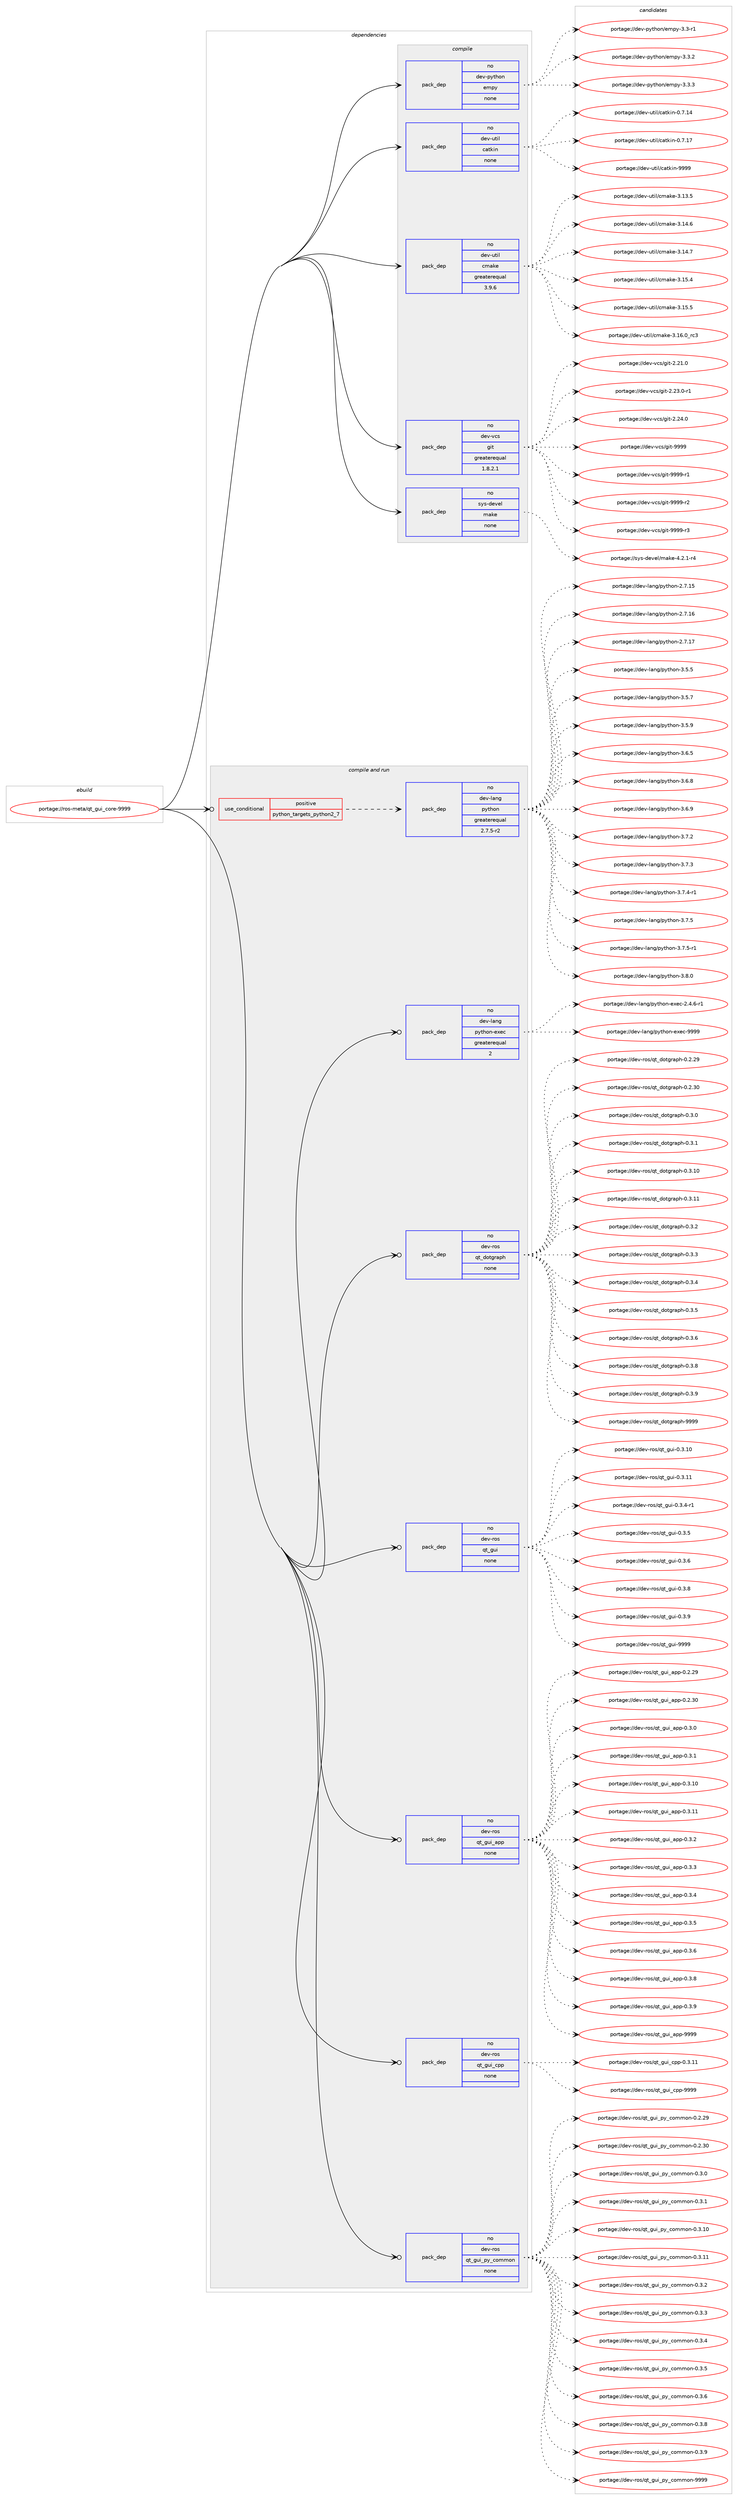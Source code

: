 digraph prolog {

# *************
# Graph options
# *************

newrank=true;
concentrate=true;
compound=true;
graph [rankdir=LR,fontname=Helvetica,fontsize=10,ranksep=1.5];#, ranksep=2.5, nodesep=0.2];
edge  [arrowhead=vee];
node  [fontname=Helvetica,fontsize=10];

# **********
# The ebuild
# **********

subgraph cluster_leftcol {
color=gray;
rank=same;
label=<<i>ebuild</i>>;
id [label="portage://ros-meta/qt_gui_core-9999", color=red, width=4, href="../ros-meta/qt_gui_core-9999.svg"];
}

# ****************
# The dependencies
# ****************

subgraph cluster_midcol {
color=gray;
label=<<i>dependencies</i>>;
subgraph cluster_compile {
fillcolor="#eeeeee";
style=filled;
label=<<i>compile</i>>;
subgraph pack279303 {
dependency380632 [label=<<TABLE BORDER="0" CELLBORDER="1" CELLSPACING="0" CELLPADDING="4" WIDTH="220"><TR><TD ROWSPAN="6" CELLPADDING="30">pack_dep</TD></TR><TR><TD WIDTH="110">no</TD></TR><TR><TD>dev-python</TD></TR><TR><TD>empy</TD></TR><TR><TD>none</TD></TR><TR><TD></TD></TR></TABLE>>, shape=none, color=blue];
}
id:e -> dependency380632:w [weight=20,style="solid",arrowhead="vee"];
subgraph pack279304 {
dependency380633 [label=<<TABLE BORDER="0" CELLBORDER="1" CELLSPACING="0" CELLPADDING="4" WIDTH="220"><TR><TD ROWSPAN="6" CELLPADDING="30">pack_dep</TD></TR><TR><TD WIDTH="110">no</TD></TR><TR><TD>dev-util</TD></TR><TR><TD>catkin</TD></TR><TR><TD>none</TD></TR><TR><TD></TD></TR></TABLE>>, shape=none, color=blue];
}
id:e -> dependency380633:w [weight=20,style="solid",arrowhead="vee"];
subgraph pack279305 {
dependency380634 [label=<<TABLE BORDER="0" CELLBORDER="1" CELLSPACING="0" CELLPADDING="4" WIDTH="220"><TR><TD ROWSPAN="6" CELLPADDING="30">pack_dep</TD></TR><TR><TD WIDTH="110">no</TD></TR><TR><TD>dev-util</TD></TR><TR><TD>cmake</TD></TR><TR><TD>greaterequal</TD></TR><TR><TD>3.9.6</TD></TR></TABLE>>, shape=none, color=blue];
}
id:e -> dependency380634:w [weight=20,style="solid",arrowhead="vee"];
subgraph pack279306 {
dependency380635 [label=<<TABLE BORDER="0" CELLBORDER="1" CELLSPACING="0" CELLPADDING="4" WIDTH="220"><TR><TD ROWSPAN="6" CELLPADDING="30">pack_dep</TD></TR><TR><TD WIDTH="110">no</TD></TR><TR><TD>dev-vcs</TD></TR><TR><TD>git</TD></TR><TR><TD>greaterequal</TD></TR><TR><TD>1.8.2.1</TD></TR></TABLE>>, shape=none, color=blue];
}
id:e -> dependency380635:w [weight=20,style="solid",arrowhead="vee"];
subgraph pack279307 {
dependency380636 [label=<<TABLE BORDER="0" CELLBORDER="1" CELLSPACING="0" CELLPADDING="4" WIDTH="220"><TR><TD ROWSPAN="6" CELLPADDING="30">pack_dep</TD></TR><TR><TD WIDTH="110">no</TD></TR><TR><TD>sys-devel</TD></TR><TR><TD>make</TD></TR><TR><TD>none</TD></TR><TR><TD></TD></TR></TABLE>>, shape=none, color=blue];
}
id:e -> dependency380636:w [weight=20,style="solid",arrowhead="vee"];
}
subgraph cluster_compileandrun {
fillcolor="#eeeeee";
style=filled;
label=<<i>compile and run</i>>;
subgraph cond94911 {
dependency380637 [label=<<TABLE BORDER="0" CELLBORDER="1" CELLSPACING="0" CELLPADDING="4"><TR><TD ROWSPAN="3" CELLPADDING="10">use_conditional</TD></TR><TR><TD>positive</TD></TR><TR><TD>python_targets_python2_7</TD></TR></TABLE>>, shape=none, color=red];
subgraph pack279308 {
dependency380638 [label=<<TABLE BORDER="0" CELLBORDER="1" CELLSPACING="0" CELLPADDING="4" WIDTH="220"><TR><TD ROWSPAN="6" CELLPADDING="30">pack_dep</TD></TR><TR><TD WIDTH="110">no</TD></TR><TR><TD>dev-lang</TD></TR><TR><TD>python</TD></TR><TR><TD>greaterequal</TD></TR><TR><TD>2.7.5-r2</TD></TR></TABLE>>, shape=none, color=blue];
}
dependency380637:e -> dependency380638:w [weight=20,style="dashed",arrowhead="vee"];
}
id:e -> dependency380637:w [weight=20,style="solid",arrowhead="odotvee"];
subgraph pack279309 {
dependency380639 [label=<<TABLE BORDER="0" CELLBORDER="1" CELLSPACING="0" CELLPADDING="4" WIDTH="220"><TR><TD ROWSPAN="6" CELLPADDING="30">pack_dep</TD></TR><TR><TD WIDTH="110">no</TD></TR><TR><TD>dev-lang</TD></TR><TR><TD>python-exec</TD></TR><TR><TD>greaterequal</TD></TR><TR><TD>2</TD></TR></TABLE>>, shape=none, color=blue];
}
id:e -> dependency380639:w [weight=20,style="solid",arrowhead="odotvee"];
subgraph pack279310 {
dependency380640 [label=<<TABLE BORDER="0" CELLBORDER="1" CELLSPACING="0" CELLPADDING="4" WIDTH="220"><TR><TD ROWSPAN="6" CELLPADDING="30">pack_dep</TD></TR><TR><TD WIDTH="110">no</TD></TR><TR><TD>dev-ros</TD></TR><TR><TD>qt_dotgraph</TD></TR><TR><TD>none</TD></TR><TR><TD></TD></TR></TABLE>>, shape=none, color=blue];
}
id:e -> dependency380640:w [weight=20,style="solid",arrowhead="odotvee"];
subgraph pack279311 {
dependency380641 [label=<<TABLE BORDER="0" CELLBORDER="1" CELLSPACING="0" CELLPADDING="4" WIDTH="220"><TR><TD ROWSPAN="6" CELLPADDING="30">pack_dep</TD></TR><TR><TD WIDTH="110">no</TD></TR><TR><TD>dev-ros</TD></TR><TR><TD>qt_gui</TD></TR><TR><TD>none</TD></TR><TR><TD></TD></TR></TABLE>>, shape=none, color=blue];
}
id:e -> dependency380641:w [weight=20,style="solid",arrowhead="odotvee"];
subgraph pack279312 {
dependency380642 [label=<<TABLE BORDER="0" CELLBORDER="1" CELLSPACING="0" CELLPADDING="4" WIDTH="220"><TR><TD ROWSPAN="6" CELLPADDING="30">pack_dep</TD></TR><TR><TD WIDTH="110">no</TD></TR><TR><TD>dev-ros</TD></TR><TR><TD>qt_gui_app</TD></TR><TR><TD>none</TD></TR><TR><TD></TD></TR></TABLE>>, shape=none, color=blue];
}
id:e -> dependency380642:w [weight=20,style="solid",arrowhead="odotvee"];
subgraph pack279313 {
dependency380643 [label=<<TABLE BORDER="0" CELLBORDER="1" CELLSPACING="0" CELLPADDING="4" WIDTH="220"><TR><TD ROWSPAN="6" CELLPADDING="30">pack_dep</TD></TR><TR><TD WIDTH="110">no</TD></TR><TR><TD>dev-ros</TD></TR><TR><TD>qt_gui_cpp</TD></TR><TR><TD>none</TD></TR><TR><TD></TD></TR></TABLE>>, shape=none, color=blue];
}
id:e -> dependency380643:w [weight=20,style="solid",arrowhead="odotvee"];
subgraph pack279314 {
dependency380644 [label=<<TABLE BORDER="0" CELLBORDER="1" CELLSPACING="0" CELLPADDING="4" WIDTH="220"><TR><TD ROWSPAN="6" CELLPADDING="30">pack_dep</TD></TR><TR><TD WIDTH="110">no</TD></TR><TR><TD>dev-ros</TD></TR><TR><TD>qt_gui_py_common</TD></TR><TR><TD>none</TD></TR><TR><TD></TD></TR></TABLE>>, shape=none, color=blue];
}
id:e -> dependency380644:w [weight=20,style="solid",arrowhead="odotvee"];
}
subgraph cluster_run {
fillcolor="#eeeeee";
style=filled;
label=<<i>run</i>>;
}
}

# **************
# The candidates
# **************

subgraph cluster_choices {
rank=same;
color=gray;
label=<<i>candidates</i>>;

subgraph choice279303 {
color=black;
nodesep=1;
choiceportage1001011184511212111610411111047101109112121455146514511449 [label="portage://dev-python/empy-3.3-r1", color=red, width=4,href="../dev-python/empy-3.3-r1.svg"];
choiceportage1001011184511212111610411111047101109112121455146514650 [label="portage://dev-python/empy-3.3.2", color=red, width=4,href="../dev-python/empy-3.3.2.svg"];
choiceportage1001011184511212111610411111047101109112121455146514651 [label="portage://dev-python/empy-3.3.3", color=red, width=4,href="../dev-python/empy-3.3.3.svg"];
dependency380632:e -> choiceportage1001011184511212111610411111047101109112121455146514511449:w [style=dotted,weight="100"];
dependency380632:e -> choiceportage1001011184511212111610411111047101109112121455146514650:w [style=dotted,weight="100"];
dependency380632:e -> choiceportage1001011184511212111610411111047101109112121455146514651:w [style=dotted,weight="100"];
}
subgraph choice279304 {
color=black;
nodesep=1;
choiceportage1001011184511711610510847999711610710511045484655464952 [label="portage://dev-util/catkin-0.7.14", color=red, width=4,href="../dev-util/catkin-0.7.14.svg"];
choiceportage1001011184511711610510847999711610710511045484655464955 [label="portage://dev-util/catkin-0.7.17", color=red, width=4,href="../dev-util/catkin-0.7.17.svg"];
choiceportage100101118451171161051084799971161071051104557575757 [label="portage://dev-util/catkin-9999", color=red, width=4,href="../dev-util/catkin-9999.svg"];
dependency380633:e -> choiceportage1001011184511711610510847999711610710511045484655464952:w [style=dotted,weight="100"];
dependency380633:e -> choiceportage1001011184511711610510847999711610710511045484655464955:w [style=dotted,weight="100"];
dependency380633:e -> choiceportage100101118451171161051084799971161071051104557575757:w [style=dotted,weight="100"];
}
subgraph choice279305 {
color=black;
nodesep=1;
choiceportage1001011184511711610510847991099710710145514649514653 [label="portage://dev-util/cmake-3.13.5", color=red, width=4,href="../dev-util/cmake-3.13.5.svg"];
choiceportage1001011184511711610510847991099710710145514649524654 [label="portage://dev-util/cmake-3.14.6", color=red, width=4,href="../dev-util/cmake-3.14.6.svg"];
choiceportage1001011184511711610510847991099710710145514649524655 [label="portage://dev-util/cmake-3.14.7", color=red, width=4,href="../dev-util/cmake-3.14.7.svg"];
choiceportage1001011184511711610510847991099710710145514649534652 [label="portage://dev-util/cmake-3.15.4", color=red, width=4,href="../dev-util/cmake-3.15.4.svg"];
choiceportage1001011184511711610510847991099710710145514649534653 [label="portage://dev-util/cmake-3.15.5", color=red, width=4,href="../dev-util/cmake-3.15.5.svg"];
choiceportage1001011184511711610510847991099710710145514649544648951149951 [label="portage://dev-util/cmake-3.16.0_rc3", color=red, width=4,href="../dev-util/cmake-3.16.0_rc3.svg"];
dependency380634:e -> choiceportage1001011184511711610510847991099710710145514649514653:w [style=dotted,weight="100"];
dependency380634:e -> choiceportage1001011184511711610510847991099710710145514649524654:w [style=dotted,weight="100"];
dependency380634:e -> choiceportage1001011184511711610510847991099710710145514649524655:w [style=dotted,weight="100"];
dependency380634:e -> choiceportage1001011184511711610510847991099710710145514649534652:w [style=dotted,weight="100"];
dependency380634:e -> choiceportage1001011184511711610510847991099710710145514649534653:w [style=dotted,weight="100"];
dependency380634:e -> choiceportage1001011184511711610510847991099710710145514649544648951149951:w [style=dotted,weight="100"];
}
subgraph choice279306 {
color=black;
nodesep=1;
choiceportage10010111845118991154710310511645504650494648 [label="portage://dev-vcs/git-2.21.0", color=red, width=4,href="../dev-vcs/git-2.21.0.svg"];
choiceportage100101118451189911547103105116455046505146484511449 [label="portage://dev-vcs/git-2.23.0-r1", color=red, width=4,href="../dev-vcs/git-2.23.0-r1.svg"];
choiceportage10010111845118991154710310511645504650524648 [label="portage://dev-vcs/git-2.24.0", color=red, width=4,href="../dev-vcs/git-2.24.0.svg"];
choiceportage1001011184511899115471031051164557575757 [label="portage://dev-vcs/git-9999", color=red, width=4,href="../dev-vcs/git-9999.svg"];
choiceportage10010111845118991154710310511645575757574511449 [label="portage://dev-vcs/git-9999-r1", color=red, width=4,href="../dev-vcs/git-9999-r1.svg"];
choiceportage10010111845118991154710310511645575757574511450 [label="portage://dev-vcs/git-9999-r2", color=red, width=4,href="../dev-vcs/git-9999-r2.svg"];
choiceportage10010111845118991154710310511645575757574511451 [label="portage://dev-vcs/git-9999-r3", color=red, width=4,href="../dev-vcs/git-9999-r3.svg"];
dependency380635:e -> choiceportage10010111845118991154710310511645504650494648:w [style=dotted,weight="100"];
dependency380635:e -> choiceportage100101118451189911547103105116455046505146484511449:w [style=dotted,weight="100"];
dependency380635:e -> choiceportage10010111845118991154710310511645504650524648:w [style=dotted,weight="100"];
dependency380635:e -> choiceportage1001011184511899115471031051164557575757:w [style=dotted,weight="100"];
dependency380635:e -> choiceportage10010111845118991154710310511645575757574511449:w [style=dotted,weight="100"];
dependency380635:e -> choiceportage10010111845118991154710310511645575757574511450:w [style=dotted,weight="100"];
dependency380635:e -> choiceportage10010111845118991154710310511645575757574511451:w [style=dotted,weight="100"];
}
subgraph choice279307 {
color=black;
nodesep=1;
choiceportage1151211154510010111810110847109971071014552465046494511452 [label="portage://sys-devel/make-4.2.1-r4", color=red, width=4,href="../sys-devel/make-4.2.1-r4.svg"];
dependency380636:e -> choiceportage1151211154510010111810110847109971071014552465046494511452:w [style=dotted,weight="100"];
}
subgraph choice279308 {
color=black;
nodesep=1;
choiceportage10010111845108971101034711212111610411111045504655464953 [label="portage://dev-lang/python-2.7.15", color=red, width=4,href="../dev-lang/python-2.7.15.svg"];
choiceportage10010111845108971101034711212111610411111045504655464954 [label="portage://dev-lang/python-2.7.16", color=red, width=4,href="../dev-lang/python-2.7.16.svg"];
choiceportage10010111845108971101034711212111610411111045504655464955 [label="portage://dev-lang/python-2.7.17", color=red, width=4,href="../dev-lang/python-2.7.17.svg"];
choiceportage100101118451089711010347112121116104111110455146534653 [label="portage://dev-lang/python-3.5.5", color=red, width=4,href="../dev-lang/python-3.5.5.svg"];
choiceportage100101118451089711010347112121116104111110455146534655 [label="portage://dev-lang/python-3.5.7", color=red, width=4,href="../dev-lang/python-3.5.7.svg"];
choiceportage100101118451089711010347112121116104111110455146534657 [label="portage://dev-lang/python-3.5.9", color=red, width=4,href="../dev-lang/python-3.5.9.svg"];
choiceportage100101118451089711010347112121116104111110455146544653 [label="portage://dev-lang/python-3.6.5", color=red, width=4,href="../dev-lang/python-3.6.5.svg"];
choiceportage100101118451089711010347112121116104111110455146544656 [label="portage://dev-lang/python-3.6.8", color=red, width=4,href="../dev-lang/python-3.6.8.svg"];
choiceportage100101118451089711010347112121116104111110455146544657 [label="portage://dev-lang/python-3.6.9", color=red, width=4,href="../dev-lang/python-3.6.9.svg"];
choiceportage100101118451089711010347112121116104111110455146554650 [label="portage://dev-lang/python-3.7.2", color=red, width=4,href="../dev-lang/python-3.7.2.svg"];
choiceportage100101118451089711010347112121116104111110455146554651 [label="portage://dev-lang/python-3.7.3", color=red, width=4,href="../dev-lang/python-3.7.3.svg"];
choiceportage1001011184510897110103471121211161041111104551465546524511449 [label="portage://dev-lang/python-3.7.4-r1", color=red, width=4,href="../dev-lang/python-3.7.4-r1.svg"];
choiceportage100101118451089711010347112121116104111110455146554653 [label="portage://dev-lang/python-3.7.5", color=red, width=4,href="../dev-lang/python-3.7.5.svg"];
choiceportage1001011184510897110103471121211161041111104551465546534511449 [label="portage://dev-lang/python-3.7.5-r1", color=red, width=4,href="../dev-lang/python-3.7.5-r1.svg"];
choiceportage100101118451089711010347112121116104111110455146564648 [label="portage://dev-lang/python-3.8.0", color=red, width=4,href="../dev-lang/python-3.8.0.svg"];
dependency380638:e -> choiceportage10010111845108971101034711212111610411111045504655464953:w [style=dotted,weight="100"];
dependency380638:e -> choiceportage10010111845108971101034711212111610411111045504655464954:w [style=dotted,weight="100"];
dependency380638:e -> choiceportage10010111845108971101034711212111610411111045504655464955:w [style=dotted,weight="100"];
dependency380638:e -> choiceportage100101118451089711010347112121116104111110455146534653:w [style=dotted,weight="100"];
dependency380638:e -> choiceportage100101118451089711010347112121116104111110455146534655:w [style=dotted,weight="100"];
dependency380638:e -> choiceportage100101118451089711010347112121116104111110455146534657:w [style=dotted,weight="100"];
dependency380638:e -> choiceportage100101118451089711010347112121116104111110455146544653:w [style=dotted,weight="100"];
dependency380638:e -> choiceportage100101118451089711010347112121116104111110455146544656:w [style=dotted,weight="100"];
dependency380638:e -> choiceportage100101118451089711010347112121116104111110455146544657:w [style=dotted,weight="100"];
dependency380638:e -> choiceportage100101118451089711010347112121116104111110455146554650:w [style=dotted,weight="100"];
dependency380638:e -> choiceportage100101118451089711010347112121116104111110455146554651:w [style=dotted,weight="100"];
dependency380638:e -> choiceportage1001011184510897110103471121211161041111104551465546524511449:w [style=dotted,weight="100"];
dependency380638:e -> choiceportage100101118451089711010347112121116104111110455146554653:w [style=dotted,weight="100"];
dependency380638:e -> choiceportage1001011184510897110103471121211161041111104551465546534511449:w [style=dotted,weight="100"];
dependency380638:e -> choiceportage100101118451089711010347112121116104111110455146564648:w [style=dotted,weight="100"];
}
subgraph choice279309 {
color=black;
nodesep=1;
choiceportage10010111845108971101034711212111610411111045101120101994550465246544511449 [label="portage://dev-lang/python-exec-2.4.6-r1", color=red, width=4,href="../dev-lang/python-exec-2.4.6-r1.svg"];
choiceportage10010111845108971101034711212111610411111045101120101994557575757 [label="portage://dev-lang/python-exec-9999", color=red, width=4,href="../dev-lang/python-exec-9999.svg"];
dependency380639:e -> choiceportage10010111845108971101034711212111610411111045101120101994550465246544511449:w [style=dotted,weight="100"];
dependency380639:e -> choiceportage10010111845108971101034711212111610411111045101120101994557575757:w [style=dotted,weight="100"];
}
subgraph choice279310 {
color=black;
nodesep=1;
choiceportage1001011184511411111547113116951001111161031149711210445484650465057 [label="portage://dev-ros/qt_dotgraph-0.2.29", color=red, width=4,href="../dev-ros/qt_dotgraph-0.2.29.svg"];
choiceportage1001011184511411111547113116951001111161031149711210445484650465148 [label="portage://dev-ros/qt_dotgraph-0.2.30", color=red, width=4,href="../dev-ros/qt_dotgraph-0.2.30.svg"];
choiceportage10010111845114111115471131169510011111610311497112104454846514648 [label="portage://dev-ros/qt_dotgraph-0.3.0", color=red, width=4,href="../dev-ros/qt_dotgraph-0.3.0.svg"];
choiceportage10010111845114111115471131169510011111610311497112104454846514649 [label="portage://dev-ros/qt_dotgraph-0.3.1", color=red, width=4,href="../dev-ros/qt_dotgraph-0.3.1.svg"];
choiceportage1001011184511411111547113116951001111161031149711210445484651464948 [label="portage://dev-ros/qt_dotgraph-0.3.10", color=red, width=4,href="../dev-ros/qt_dotgraph-0.3.10.svg"];
choiceportage1001011184511411111547113116951001111161031149711210445484651464949 [label="portage://dev-ros/qt_dotgraph-0.3.11", color=red, width=4,href="../dev-ros/qt_dotgraph-0.3.11.svg"];
choiceportage10010111845114111115471131169510011111610311497112104454846514650 [label="portage://dev-ros/qt_dotgraph-0.3.2", color=red, width=4,href="../dev-ros/qt_dotgraph-0.3.2.svg"];
choiceportage10010111845114111115471131169510011111610311497112104454846514651 [label="portage://dev-ros/qt_dotgraph-0.3.3", color=red, width=4,href="../dev-ros/qt_dotgraph-0.3.3.svg"];
choiceportage10010111845114111115471131169510011111610311497112104454846514652 [label="portage://dev-ros/qt_dotgraph-0.3.4", color=red, width=4,href="../dev-ros/qt_dotgraph-0.3.4.svg"];
choiceportage10010111845114111115471131169510011111610311497112104454846514653 [label="portage://dev-ros/qt_dotgraph-0.3.5", color=red, width=4,href="../dev-ros/qt_dotgraph-0.3.5.svg"];
choiceportage10010111845114111115471131169510011111610311497112104454846514654 [label="portage://dev-ros/qt_dotgraph-0.3.6", color=red, width=4,href="../dev-ros/qt_dotgraph-0.3.6.svg"];
choiceportage10010111845114111115471131169510011111610311497112104454846514656 [label="portage://dev-ros/qt_dotgraph-0.3.8", color=red, width=4,href="../dev-ros/qt_dotgraph-0.3.8.svg"];
choiceportage10010111845114111115471131169510011111610311497112104454846514657 [label="portage://dev-ros/qt_dotgraph-0.3.9", color=red, width=4,href="../dev-ros/qt_dotgraph-0.3.9.svg"];
choiceportage100101118451141111154711311695100111116103114971121044557575757 [label="portage://dev-ros/qt_dotgraph-9999", color=red, width=4,href="../dev-ros/qt_dotgraph-9999.svg"];
dependency380640:e -> choiceportage1001011184511411111547113116951001111161031149711210445484650465057:w [style=dotted,weight="100"];
dependency380640:e -> choiceportage1001011184511411111547113116951001111161031149711210445484650465148:w [style=dotted,weight="100"];
dependency380640:e -> choiceportage10010111845114111115471131169510011111610311497112104454846514648:w [style=dotted,weight="100"];
dependency380640:e -> choiceportage10010111845114111115471131169510011111610311497112104454846514649:w [style=dotted,weight="100"];
dependency380640:e -> choiceportage1001011184511411111547113116951001111161031149711210445484651464948:w [style=dotted,weight="100"];
dependency380640:e -> choiceportage1001011184511411111547113116951001111161031149711210445484651464949:w [style=dotted,weight="100"];
dependency380640:e -> choiceportage10010111845114111115471131169510011111610311497112104454846514650:w [style=dotted,weight="100"];
dependency380640:e -> choiceportage10010111845114111115471131169510011111610311497112104454846514651:w [style=dotted,weight="100"];
dependency380640:e -> choiceportage10010111845114111115471131169510011111610311497112104454846514652:w [style=dotted,weight="100"];
dependency380640:e -> choiceportage10010111845114111115471131169510011111610311497112104454846514653:w [style=dotted,weight="100"];
dependency380640:e -> choiceportage10010111845114111115471131169510011111610311497112104454846514654:w [style=dotted,weight="100"];
dependency380640:e -> choiceportage10010111845114111115471131169510011111610311497112104454846514656:w [style=dotted,weight="100"];
dependency380640:e -> choiceportage10010111845114111115471131169510011111610311497112104454846514657:w [style=dotted,weight="100"];
dependency380640:e -> choiceportage100101118451141111154711311695100111116103114971121044557575757:w [style=dotted,weight="100"];
}
subgraph choice279311 {
color=black;
nodesep=1;
choiceportage10010111845114111115471131169510311710545484651464948 [label="portage://dev-ros/qt_gui-0.3.10", color=red, width=4,href="../dev-ros/qt_gui-0.3.10.svg"];
choiceportage10010111845114111115471131169510311710545484651464949 [label="portage://dev-ros/qt_gui-0.3.11", color=red, width=4,href="../dev-ros/qt_gui-0.3.11.svg"];
choiceportage1001011184511411111547113116951031171054548465146524511449 [label="portage://dev-ros/qt_gui-0.3.4-r1", color=red, width=4,href="../dev-ros/qt_gui-0.3.4-r1.svg"];
choiceportage100101118451141111154711311695103117105454846514653 [label="portage://dev-ros/qt_gui-0.3.5", color=red, width=4,href="../dev-ros/qt_gui-0.3.5.svg"];
choiceportage100101118451141111154711311695103117105454846514654 [label="portage://dev-ros/qt_gui-0.3.6", color=red, width=4,href="../dev-ros/qt_gui-0.3.6.svg"];
choiceportage100101118451141111154711311695103117105454846514656 [label="portage://dev-ros/qt_gui-0.3.8", color=red, width=4,href="../dev-ros/qt_gui-0.3.8.svg"];
choiceportage100101118451141111154711311695103117105454846514657 [label="portage://dev-ros/qt_gui-0.3.9", color=red, width=4,href="../dev-ros/qt_gui-0.3.9.svg"];
choiceportage1001011184511411111547113116951031171054557575757 [label="portage://dev-ros/qt_gui-9999", color=red, width=4,href="../dev-ros/qt_gui-9999.svg"];
dependency380641:e -> choiceportage10010111845114111115471131169510311710545484651464948:w [style=dotted,weight="100"];
dependency380641:e -> choiceportage10010111845114111115471131169510311710545484651464949:w [style=dotted,weight="100"];
dependency380641:e -> choiceportage1001011184511411111547113116951031171054548465146524511449:w [style=dotted,weight="100"];
dependency380641:e -> choiceportage100101118451141111154711311695103117105454846514653:w [style=dotted,weight="100"];
dependency380641:e -> choiceportage100101118451141111154711311695103117105454846514654:w [style=dotted,weight="100"];
dependency380641:e -> choiceportage100101118451141111154711311695103117105454846514656:w [style=dotted,weight="100"];
dependency380641:e -> choiceportage100101118451141111154711311695103117105454846514657:w [style=dotted,weight="100"];
dependency380641:e -> choiceportage1001011184511411111547113116951031171054557575757:w [style=dotted,weight="100"];
}
subgraph choice279312 {
color=black;
nodesep=1;
choiceportage100101118451141111154711311695103117105959711211245484650465057 [label="portage://dev-ros/qt_gui_app-0.2.29", color=red, width=4,href="../dev-ros/qt_gui_app-0.2.29.svg"];
choiceportage100101118451141111154711311695103117105959711211245484650465148 [label="portage://dev-ros/qt_gui_app-0.2.30", color=red, width=4,href="../dev-ros/qt_gui_app-0.2.30.svg"];
choiceportage1001011184511411111547113116951031171059597112112454846514648 [label="portage://dev-ros/qt_gui_app-0.3.0", color=red, width=4,href="../dev-ros/qt_gui_app-0.3.0.svg"];
choiceportage1001011184511411111547113116951031171059597112112454846514649 [label="portage://dev-ros/qt_gui_app-0.3.1", color=red, width=4,href="../dev-ros/qt_gui_app-0.3.1.svg"];
choiceportage100101118451141111154711311695103117105959711211245484651464948 [label="portage://dev-ros/qt_gui_app-0.3.10", color=red, width=4,href="../dev-ros/qt_gui_app-0.3.10.svg"];
choiceportage100101118451141111154711311695103117105959711211245484651464949 [label="portage://dev-ros/qt_gui_app-0.3.11", color=red, width=4,href="../dev-ros/qt_gui_app-0.3.11.svg"];
choiceportage1001011184511411111547113116951031171059597112112454846514650 [label="portage://dev-ros/qt_gui_app-0.3.2", color=red, width=4,href="../dev-ros/qt_gui_app-0.3.2.svg"];
choiceportage1001011184511411111547113116951031171059597112112454846514651 [label="portage://dev-ros/qt_gui_app-0.3.3", color=red, width=4,href="../dev-ros/qt_gui_app-0.3.3.svg"];
choiceportage1001011184511411111547113116951031171059597112112454846514652 [label="portage://dev-ros/qt_gui_app-0.3.4", color=red, width=4,href="../dev-ros/qt_gui_app-0.3.4.svg"];
choiceportage1001011184511411111547113116951031171059597112112454846514653 [label="portage://dev-ros/qt_gui_app-0.3.5", color=red, width=4,href="../dev-ros/qt_gui_app-0.3.5.svg"];
choiceportage1001011184511411111547113116951031171059597112112454846514654 [label="portage://dev-ros/qt_gui_app-0.3.6", color=red, width=4,href="../dev-ros/qt_gui_app-0.3.6.svg"];
choiceportage1001011184511411111547113116951031171059597112112454846514656 [label="portage://dev-ros/qt_gui_app-0.3.8", color=red, width=4,href="../dev-ros/qt_gui_app-0.3.8.svg"];
choiceportage1001011184511411111547113116951031171059597112112454846514657 [label="portage://dev-ros/qt_gui_app-0.3.9", color=red, width=4,href="../dev-ros/qt_gui_app-0.3.9.svg"];
choiceportage10010111845114111115471131169510311710595971121124557575757 [label="portage://dev-ros/qt_gui_app-9999", color=red, width=4,href="../dev-ros/qt_gui_app-9999.svg"];
dependency380642:e -> choiceportage100101118451141111154711311695103117105959711211245484650465057:w [style=dotted,weight="100"];
dependency380642:e -> choiceportage100101118451141111154711311695103117105959711211245484650465148:w [style=dotted,weight="100"];
dependency380642:e -> choiceportage1001011184511411111547113116951031171059597112112454846514648:w [style=dotted,weight="100"];
dependency380642:e -> choiceportage1001011184511411111547113116951031171059597112112454846514649:w [style=dotted,weight="100"];
dependency380642:e -> choiceportage100101118451141111154711311695103117105959711211245484651464948:w [style=dotted,weight="100"];
dependency380642:e -> choiceportage100101118451141111154711311695103117105959711211245484651464949:w [style=dotted,weight="100"];
dependency380642:e -> choiceportage1001011184511411111547113116951031171059597112112454846514650:w [style=dotted,weight="100"];
dependency380642:e -> choiceportage1001011184511411111547113116951031171059597112112454846514651:w [style=dotted,weight="100"];
dependency380642:e -> choiceportage1001011184511411111547113116951031171059597112112454846514652:w [style=dotted,weight="100"];
dependency380642:e -> choiceportage1001011184511411111547113116951031171059597112112454846514653:w [style=dotted,weight="100"];
dependency380642:e -> choiceportage1001011184511411111547113116951031171059597112112454846514654:w [style=dotted,weight="100"];
dependency380642:e -> choiceportage1001011184511411111547113116951031171059597112112454846514656:w [style=dotted,weight="100"];
dependency380642:e -> choiceportage1001011184511411111547113116951031171059597112112454846514657:w [style=dotted,weight="100"];
dependency380642:e -> choiceportage10010111845114111115471131169510311710595971121124557575757:w [style=dotted,weight="100"];
}
subgraph choice279313 {
color=black;
nodesep=1;
choiceportage100101118451141111154711311695103117105959911211245484651464949 [label="portage://dev-ros/qt_gui_cpp-0.3.11", color=red, width=4,href="../dev-ros/qt_gui_cpp-0.3.11.svg"];
choiceportage10010111845114111115471131169510311710595991121124557575757 [label="portage://dev-ros/qt_gui_cpp-9999", color=red, width=4,href="../dev-ros/qt_gui_cpp-9999.svg"];
dependency380643:e -> choiceportage100101118451141111154711311695103117105959911211245484651464949:w [style=dotted,weight="100"];
dependency380643:e -> choiceportage10010111845114111115471131169510311710595991121124557575757:w [style=dotted,weight="100"];
}
subgraph choice279314 {
color=black;
nodesep=1;
choiceportage10010111845114111115471131169510311710595112121959911110910911111045484650465057 [label="portage://dev-ros/qt_gui_py_common-0.2.29", color=red, width=4,href="../dev-ros/qt_gui_py_common-0.2.29.svg"];
choiceportage10010111845114111115471131169510311710595112121959911110910911111045484650465148 [label="portage://dev-ros/qt_gui_py_common-0.2.30", color=red, width=4,href="../dev-ros/qt_gui_py_common-0.2.30.svg"];
choiceportage100101118451141111154711311695103117105951121219599111109109111110454846514648 [label="portage://dev-ros/qt_gui_py_common-0.3.0", color=red, width=4,href="../dev-ros/qt_gui_py_common-0.3.0.svg"];
choiceportage100101118451141111154711311695103117105951121219599111109109111110454846514649 [label="portage://dev-ros/qt_gui_py_common-0.3.1", color=red, width=4,href="../dev-ros/qt_gui_py_common-0.3.1.svg"];
choiceportage10010111845114111115471131169510311710595112121959911110910911111045484651464948 [label="portage://dev-ros/qt_gui_py_common-0.3.10", color=red, width=4,href="../dev-ros/qt_gui_py_common-0.3.10.svg"];
choiceportage10010111845114111115471131169510311710595112121959911110910911111045484651464949 [label="portage://dev-ros/qt_gui_py_common-0.3.11", color=red, width=4,href="../dev-ros/qt_gui_py_common-0.3.11.svg"];
choiceportage100101118451141111154711311695103117105951121219599111109109111110454846514650 [label="portage://dev-ros/qt_gui_py_common-0.3.2", color=red, width=4,href="../dev-ros/qt_gui_py_common-0.3.2.svg"];
choiceportage100101118451141111154711311695103117105951121219599111109109111110454846514651 [label="portage://dev-ros/qt_gui_py_common-0.3.3", color=red, width=4,href="../dev-ros/qt_gui_py_common-0.3.3.svg"];
choiceportage100101118451141111154711311695103117105951121219599111109109111110454846514652 [label="portage://dev-ros/qt_gui_py_common-0.3.4", color=red, width=4,href="../dev-ros/qt_gui_py_common-0.3.4.svg"];
choiceportage100101118451141111154711311695103117105951121219599111109109111110454846514653 [label="portage://dev-ros/qt_gui_py_common-0.3.5", color=red, width=4,href="../dev-ros/qt_gui_py_common-0.3.5.svg"];
choiceportage100101118451141111154711311695103117105951121219599111109109111110454846514654 [label="portage://dev-ros/qt_gui_py_common-0.3.6", color=red, width=4,href="../dev-ros/qt_gui_py_common-0.3.6.svg"];
choiceportage100101118451141111154711311695103117105951121219599111109109111110454846514656 [label="portage://dev-ros/qt_gui_py_common-0.3.8", color=red, width=4,href="../dev-ros/qt_gui_py_common-0.3.8.svg"];
choiceportage100101118451141111154711311695103117105951121219599111109109111110454846514657 [label="portage://dev-ros/qt_gui_py_common-0.3.9", color=red, width=4,href="../dev-ros/qt_gui_py_common-0.3.9.svg"];
choiceportage1001011184511411111547113116951031171059511212195991111091091111104557575757 [label="portage://dev-ros/qt_gui_py_common-9999", color=red, width=4,href="../dev-ros/qt_gui_py_common-9999.svg"];
dependency380644:e -> choiceportage10010111845114111115471131169510311710595112121959911110910911111045484650465057:w [style=dotted,weight="100"];
dependency380644:e -> choiceportage10010111845114111115471131169510311710595112121959911110910911111045484650465148:w [style=dotted,weight="100"];
dependency380644:e -> choiceportage100101118451141111154711311695103117105951121219599111109109111110454846514648:w [style=dotted,weight="100"];
dependency380644:e -> choiceportage100101118451141111154711311695103117105951121219599111109109111110454846514649:w [style=dotted,weight="100"];
dependency380644:e -> choiceportage10010111845114111115471131169510311710595112121959911110910911111045484651464948:w [style=dotted,weight="100"];
dependency380644:e -> choiceportage10010111845114111115471131169510311710595112121959911110910911111045484651464949:w [style=dotted,weight="100"];
dependency380644:e -> choiceportage100101118451141111154711311695103117105951121219599111109109111110454846514650:w [style=dotted,weight="100"];
dependency380644:e -> choiceportage100101118451141111154711311695103117105951121219599111109109111110454846514651:w [style=dotted,weight="100"];
dependency380644:e -> choiceportage100101118451141111154711311695103117105951121219599111109109111110454846514652:w [style=dotted,weight="100"];
dependency380644:e -> choiceportage100101118451141111154711311695103117105951121219599111109109111110454846514653:w [style=dotted,weight="100"];
dependency380644:e -> choiceportage100101118451141111154711311695103117105951121219599111109109111110454846514654:w [style=dotted,weight="100"];
dependency380644:e -> choiceportage100101118451141111154711311695103117105951121219599111109109111110454846514656:w [style=dotted,weight="100"];
dependency380644:e -> choiceportage100101118451141111154711311695103117105951121219599111109109111110454846514657:w [style=dotted,weight="100"];
dependency380644:e -> choiceportage1001011184511411111547113116951031171059511212195991111091091111104557575757:w [style=dotted,weight="100"];
}
}

}
